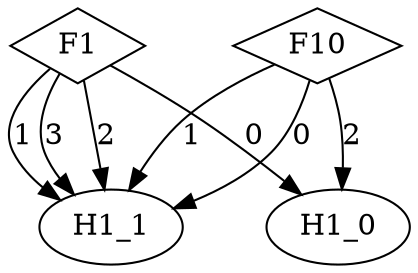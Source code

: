 digraph {
node [label=H1_0,style=""] H1_0
node [label=H1_1,style=""] H1_1
node [label=H1_1,style=""] H1_1
node [label=H1_1,style=""] H1_1
node [label=H1_1,style=""] H1_1
node [label=H1_1,style=""] H1_1
node [label=H1_0,style=""] H1_0
node [label=F10,shape="diamond",style=""] 1
node [label=F1,shape="diamond",style=""] 0

1 -> H1_0 [label="2"]
1 -> H1_1 [label="1"]
1 -> H1_1 [label="0"]
0 -> H1_1 [label="3"]
0 -> H1_1 [label="2"]
0 -> H1_1 [label="1"]
0 -> H1_0 [label="0"]
}